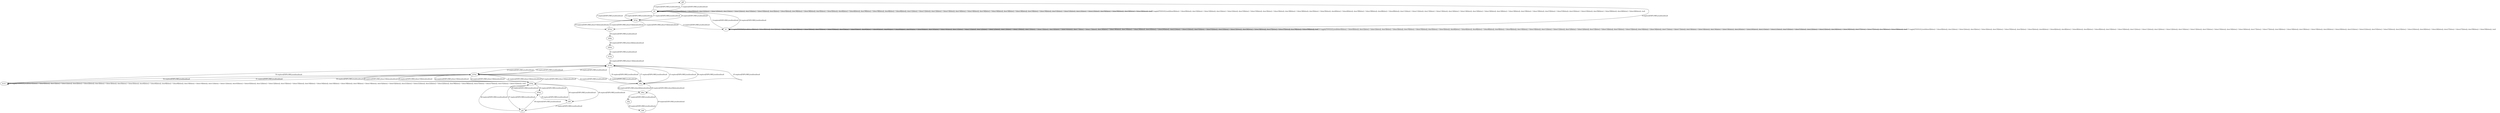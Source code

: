 # Total number of goals covered by this test: 3
# d10p --> d59m
# gf2 --> d59m
# d59m --> b48

digraph g {
"gf8" -> "b0" [label = "1-explore[EXPLORE];/null/null/null"];
"b0" -> "b0" [label = "2-toggle[TOGGLE];/null/door0[false]:=!(door0[false]); door32[false]:=!(door32[false]); door1[false]:=!(door1[false]); door33[false]:=!(door33[false]); door3[false]:=!(door3[false]); door36[false]:=!(door36[false]); door5[false]:=!(door5[false]); door6[false]:=!(door6[false]); door39[false]:=!(door39[false]); door8[false]:=!(door8[false]); door11[false]:=!(door11[false]); door13[false]:=!(door13[false]); door14[false]:=!(door14[false]); door16[false]:=!(door16[false]); door18[false]:=!(door18[false]); door19[false]:=!(door19[false]); door53[false]:=!(door53[false]); door23[false]:=!(door23[false]); door56[false]:=!(door56[false]); door26[false]:=!(door26[false]); /null"];
"b0" -> "gf8" [label = "3-explore[EXPLORE];/null/null/null"];
"gf8" -> "b1" [label = "4-explore[EXPLORE];/null/null/null"];
"b1" -> "b1" [label = "5-toggle[TOGGLE];/null/door0[false]:=!(door0[false]); door1[false]:=!(door1[false]); door3[false]:=!(door3[false]); door35[false]:=!(door35[false]); door5[false]:=!(door5[false]); door6[false]:=!(door6[false]); door8[false]:=!(door8[false]); door9[false]:=!(door9[false]); door10[false]:=!(door10[false]); door11[false]:=!(door11[false]); door12[false]:=!(door12[false]); door13[false]:=!(door13[false]); door15[false]:=!(door15[false]); door16[false]:=!(door16[false]); door17[false]:=!(door17[false]); door18[false]:=!(door18[false]); door19[false]:=!(door19[false]); door20[false]:=!(door20[false]); door21[false]:=!(door21[false]); door53[false]:=!(door53[false]); door23[false]:=!(door23[false]); door26[false]:=!(door26[false]); door27[false]:=!(door27[false]); door59[false]:=!(door59[false]); /null"];
"b1" -> "b0" [label = "6-explore[EXPLORE];/null/null/null"];
"b0" -> "d53p" [label = "7-explore[EXPLORE];/null/null/null"];
"d53p" -> "b0" [label = "8-explore[EXPLORE];/null/null/null"];
"b0" -> "b0" [label = "9-toggle[TOGGLE];/null/door0[false]:=!(door0[false]); door32[false]:=!(door32[false]); door1[false]:=!(door1[false]); door33[false]:=!(door33[false]); door3[false]:=!(door3[false]); door36[false]:=!(door36[false]); door5[false]:=!(door5[false]); door6[false]:=!(door6[false]); door39[false]:=!(door39[false]); door8[false]:=!(door8[false]); door11[false]:=!(door11[false]); door13[false]:=!(door13[false]); door14[false]:=!(door14[false]); door16[false]:=!(door16[false]); door18[false]:=!(door18[false]); door19[false]:=!(door19[false]); door53[false]:=!(door53[false]); door23[false]:=!(door23[false]); door56[false]:=!(door56[false]); door26[false]:=!(door26[false]); /null"];
"b0" -> "d53p" [label = "10-explore[EXPLORE];/null/null/null"];
"d53p" -> "d53m" [label = "11-explore[EXPLORE];/door53[false]/null/null"];
"d53m" -> "d53p" [label = "12-explore[EXPLORE];/door53[false]/null/null"];
"d53p" -> "b1" [label = "13-explore[EXPLORE];/null/null/null"];
"b1" -> "b1" [label = "14-toggle[TOGGLE];/null/door0[false]:=!(door0[false]); door1[false]:=!(door1[false]); door3[false]:=!(door3[false]); door35[false]:=!(door35[false]); door5[false]:=!(door5[false]); door6[false]:=!(door6[false]); door8[false]:=!(door8[false]); door9[false]:=!(door9[false]); door10[false]:=!(door10[false]); door11[false]:=!(door11[false]); door12[false]:=!(door12[false]); door13[false]:=!(door13[false]); door15[false]:=!(door15[false]); door16[false]:=!(door16[false]); door17[false]:=!(door17[false]); door18[false]:=!(door18[false]); door19[false]:=!(door19[false]); door20[false]:=!(door20[false]); door21[false]:=!(door21[false]); door53[false]:=!(door53[false]); door23[false]:=!(door23[false]); door26[false]:=!(door26[false]); door27[false]:=!(door27[false]); door59[false]:=!(door59[false]); /null"];
"b1" -> "b1" [label = "15-toggle[TOGGLE];/null/door0[false]:=!(door0[false]); door1[false]:=!(door1[false]); door3[false]:=!(door3[false]); door35[false]:=!(door35[false]); door5[false]:=!(door5[false]); door6[false]:=!(door6[false]); door8[false]:=!(door8[false]); door9[false]:=!(door9[false]); door10[false]:=!(door10[false]); door11[false]:=!(door11[false]); door12[false]:=!(door12[false]); door13[false]:=!(door13[false]); door15[false]:=!(door15[false]); door16[false]:=!(door16[false]); door17[false]:=!(door17[false]); door18[false]:=!(door18[false]); door19[false]:=!(door19[false]); door20[false]:=!(door20[false]); door21[false]:=!(door21[false]); door53[false]:=!(door53[false]); door23[false]:=!(door23[false]); door26[false]:=!(door26[false]); door27[false]:=!(door27[false]); door59[false]:=!(door59[false]); /null"];
"b1" -> "b0" [label = "16-explore[EXPLORE];/null/null/null"];
"b0" -> "d53p" [label = "17-explore[EXPLORE];/null/null/null"];
"d53p" -> "d53m" [label = "18-explore[EXPLORE];/door53[false]/null/null"];
"d53m" -> "d26p" [label = "19-explore[EXPLORE];/null/null/null"];
"d26p" -> "d26m" [label = "20-explore[EXPLORE];/door26[false]/null/null"];
"d26m" -> "d13p" [label = "21-explore[EXPLORE];/null/null/null"];
"d13p" -> "d13m" [label = "22-explore[EXPLORE];/door13[false]/null/null"];
"d13m" -> "d10m" [label = "23-explore[EXPLORE];/null/null/null"];
"d10m" -> "d13m" [label = "24-explore[EXPLORE];/null/null/null"];
"d13m" -> "d6p" [label = "25-explore[EXPLORE];/null/null/null"];
"d6p" -> "d6m" [label = "26-explore[EXPLORE];/door6[false]/null/null"];
"d6m" -> "d5p" [label = "27-explore[EXPLORE];/null/null/null"];
"d5p" -> "b99" [label = "28-explore[EXPLORE];/null/null/null"];
"b99" -> "d6m" [label = "29-explore[EXPLORE];/null/null/null"];
"d6m" -> "d6p" [label = "30-explore[EXPLORE];/door6[false]/null/null"];
"d6p" -> "d10m" [label = "31-explore[EXPLORE];/null/null/null"];
"d10m" -> "d6p" [label = "32-explore[EXPLORE];/null/null/null"];
"d6p" -> "d13m" [label = "33-explore[EXPLORE];/null/null/null"];
"d13m" -> "d10m" [label = "34-explore[EXPLORE];/null/null/null"];
"d10m" -> "d10p" [label = "35-explore[EXPLORE];/door10[false]/null/null"];
"d10p" -> "b48" [label = "36-explore[EXPLORE];/null/null/null"];
"b48" -> "gf2" [label = "37-explore[EXPLORE];/null/null/null"];
"gf2" -> "d59m" [label = "38-explore[EXPLORE];/null/null/null"];
"d59m" -> "b48" [label = "39-explore[EXPLORE];/null/null/null"];
"b48" -> "d10p" [label = "40-explore[EXPLORE];/null/null/null"];
"d10p" -> "d10m" [label = "41-explore[EXPLORE];/door10[false]/null/null"];
"d10m" -> "d10p" [label = "42-explore[EXPLORE];/door10[false]/null/null"];
"d10p" -> "d10m" [label = "43-explore[EXPLORE];/door10[false]/null/null"];
"d10m" -> "d10p" [label = "44-explore[EXPLORE];/door10[false]/null/null"];
"d10p" -> "d59m" [label = "45-explore[EXPLORE];/null/null/null"];
"d59m" -> "d10p" [label = "46-explore[EXPLORE];/null/null/null"];
"d10p" -> "gf2" [label = "47-explore[EXPLORE];/null/null/null"];
"gf2" -> "d10p" [label = "48-explore[EXPLORE];/null/null/null"];
"d10p" -> "d10m" [label = "49-explore[EXPLORE];/door10[false]/null/null"];
"d10m" -> "b121" [label = "50-explore[EXPLORE];/null/null/null"];
"b121" -> "d10m" [label = "51-explore[EXPLORE];/null/null/null"];
"d10m" -> "b121" [label = "52-explore[EXPLORE];/null/null/null"];
"b121" -> "b121" [label = "53-toggle[TOGGLE];/null/door0[false]:=!(door0[false]); door1[false]:=!(door1[false]); door2[false]:=!(door2[false]); door3[false]:=!(door3[false]); door5[false]:=!(door5[false]); door6[false]:=!(door6[false]); door8[false]:=!(door8[false]); door10[false]:=!(door10[false]); door11[false]:=!(door11[false]); door43[false]:=!(door43[false]); door12[false]:=!(door12[false]); door15[false]:=!(door15[false]); door16[false]:=!(door16[false]); door18[false]:=!(door18[false]); door19[false]:=!(door19[false]); door52[false]:=!(door52[false]); door21[false]:=!(door21[false]); door22[false]:=!(door22[false]); door58[false]:=!(door58[false]); door27[false]:=!(door27[false]); door31[false]:=!(door31[false]); /null"];
"b121" -> "d13m" [label = "54-explore[EXPLORE];/null/null/null"];
"d13m" -> "d6p" [label = "55-explore[EXPLORE];/null/null/null"];
"d6p" -> "d13m" [label = "56-explore[EXPLORE];/null/null/null"];
"d13m" -> "d6p" [label = "57-explore[EXPLORE];/null/null/null"];
}